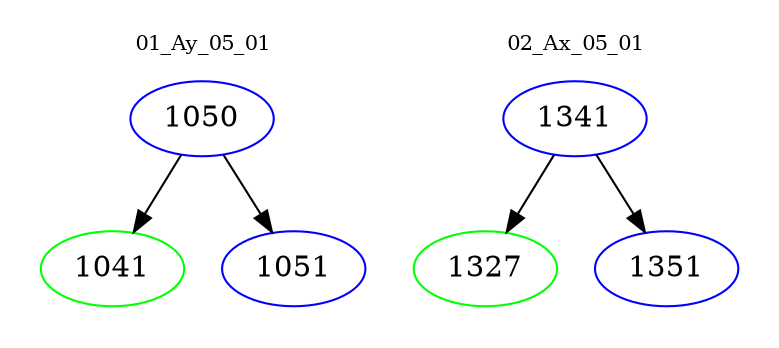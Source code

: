 digraph{
subgraph cluster_0 {
color = white
label = "01_Ay_05_01";
fontsize=10;
T0_1050 [label="1050", color="blue"]
T0_1050 -> T0_1041 [color="black"]
T0_1041 [label="1041", color="green"]
T0_1050 -> T0_1051 [color="black"]
T0_1051 [label="1051", color="blue"]
}
subgraph cluster_1 {
color = white
label = "02_Ax_05_01";
fontsize=10;
T1_1341 [label="1341", color="blue"]
T1_1341 -> T1_1327 [color="black"]
T1_1327 [label="1327", color="green"]
T1_1341 -> T1_1351 [color="black"]
T1_1351 [label="1351", color="blue"]
}
}
